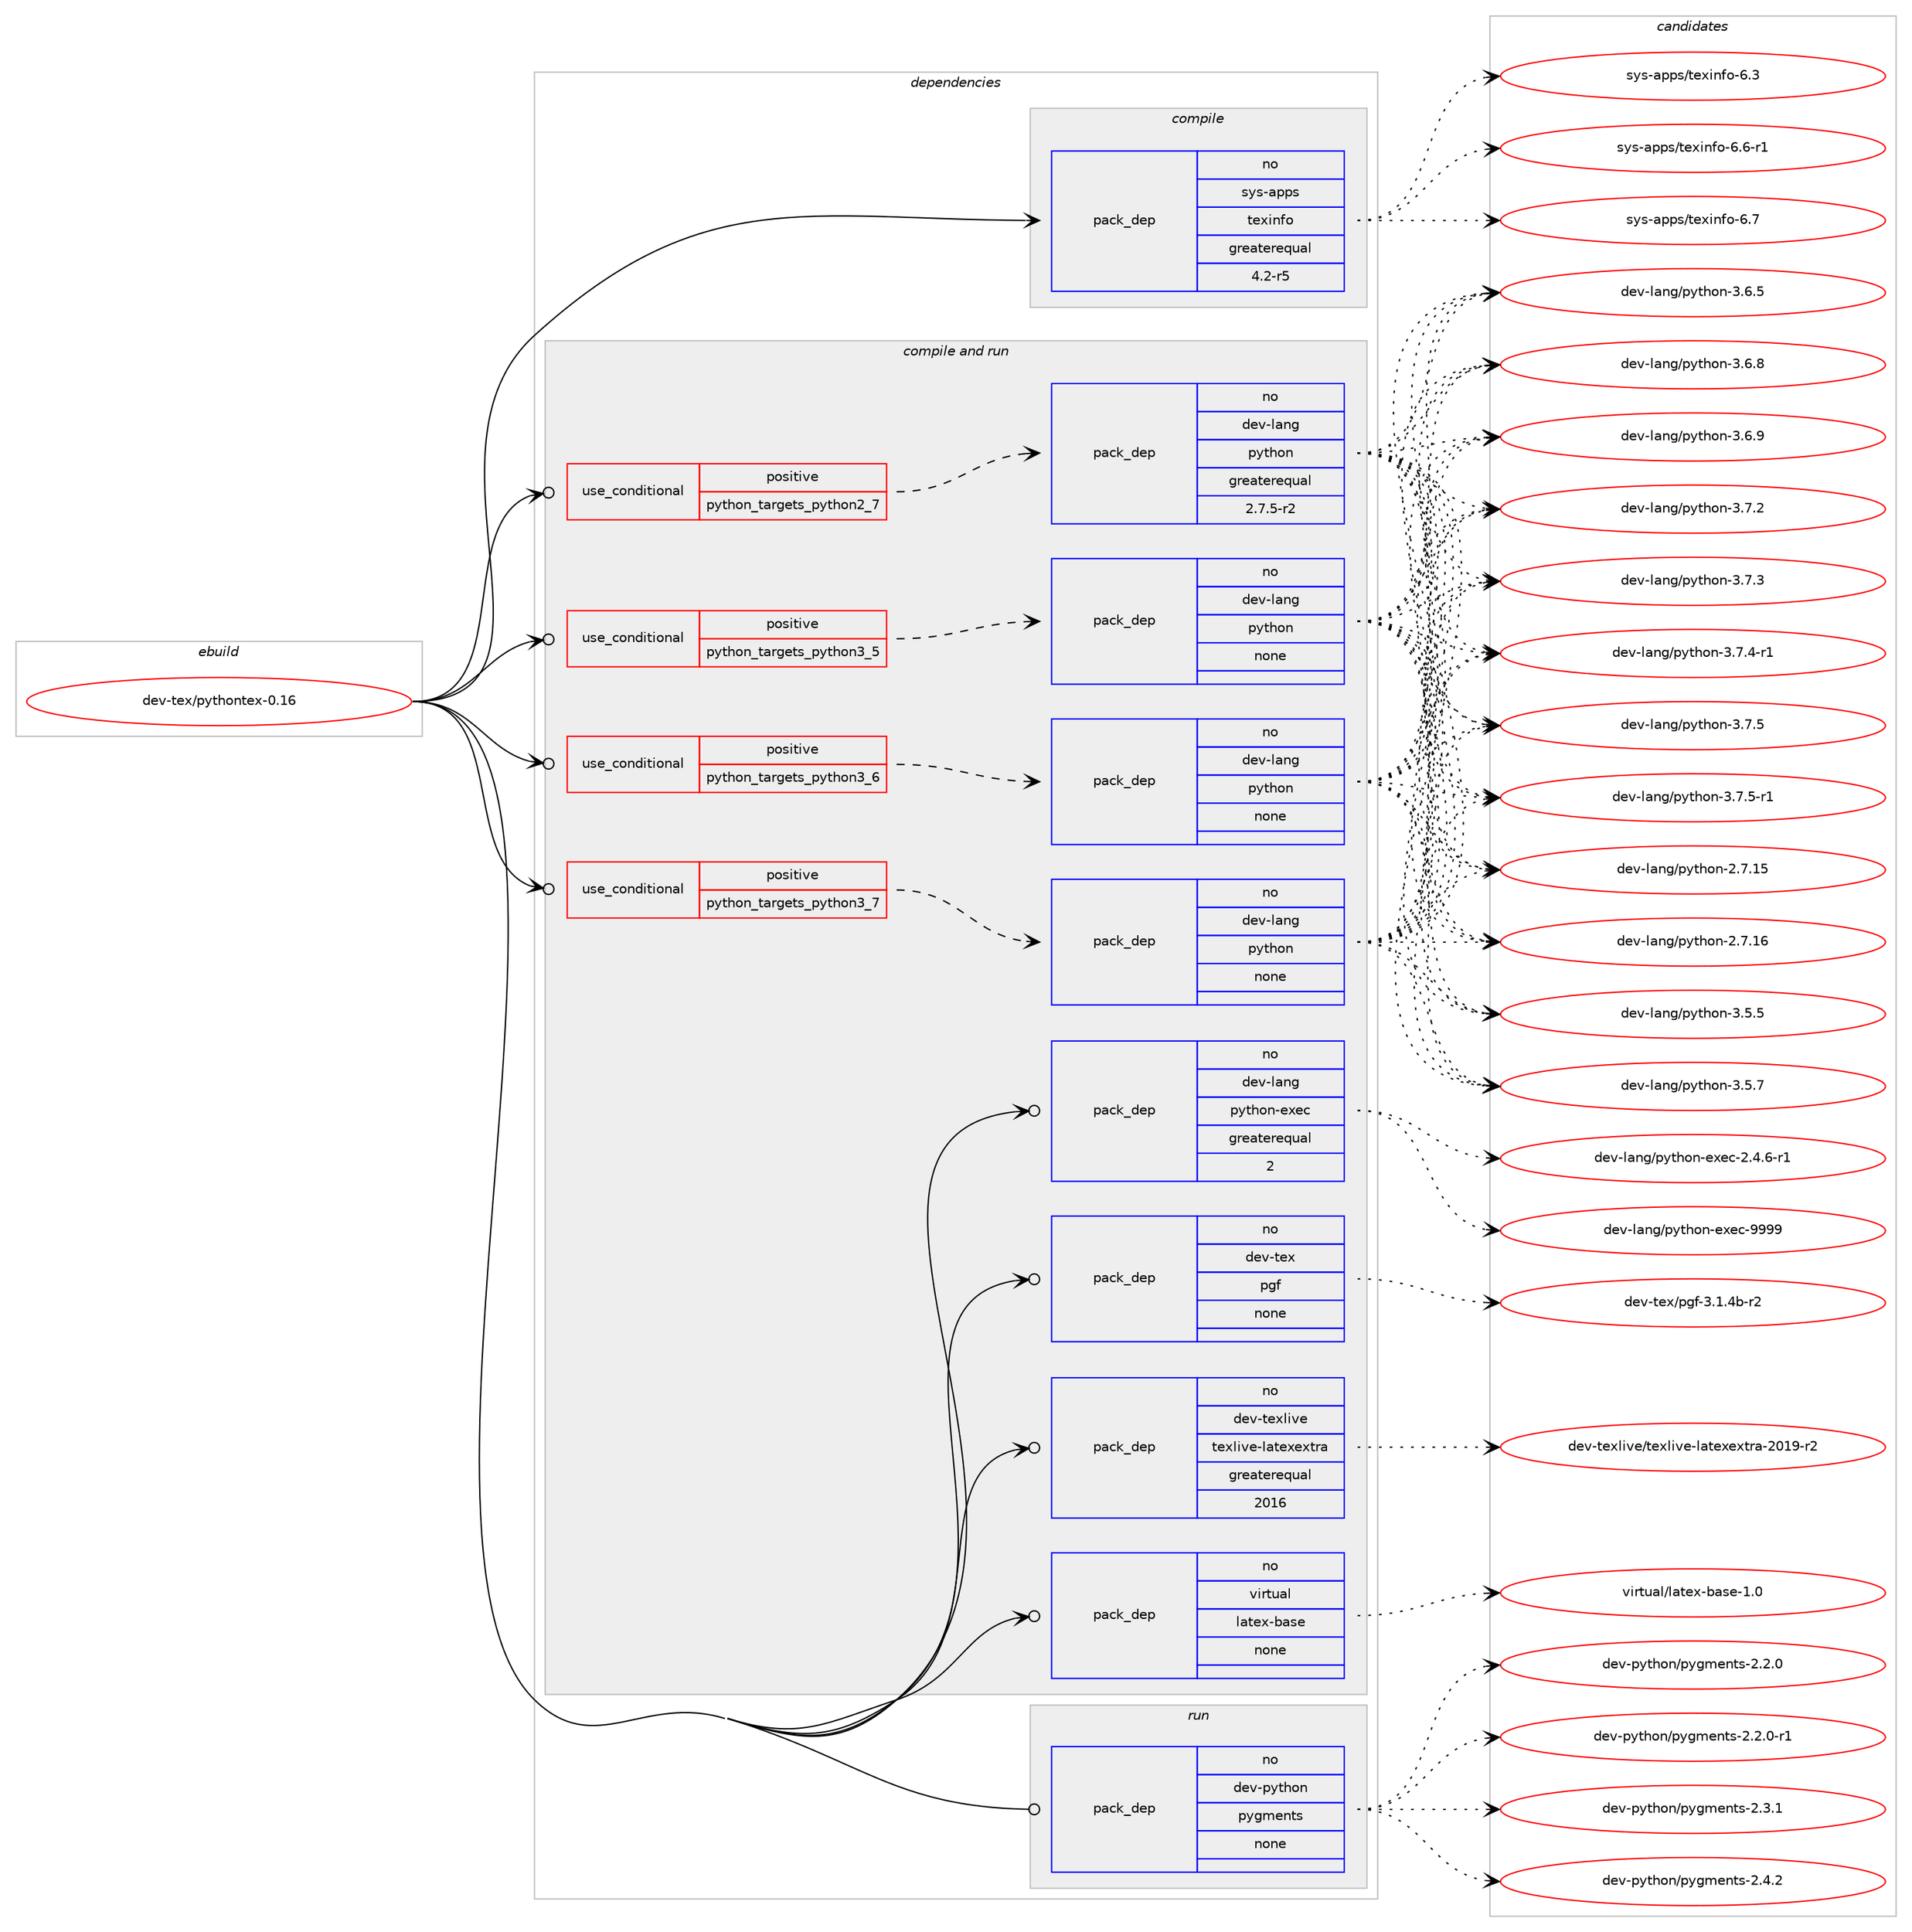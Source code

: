 digraph prolog {

# *************
# Graph options
# *************

newrank=true;
concentrate=true;
compound=true;
graph [rankdir=LR,fontname=Helvetica,fontsize=10,ranksep=1.5];#, ranksep=2.5, nodesep=0.2];
edge  [arrowhead=vee];
node  [fontname=Helvetica,fontsize=10];

# **********
# The ebuild
# **********

subgraph cluster_leftcol {
color=gray;
rank=same;
label=<<i>ebuild</i>>;
id [label="dev-tex/pythontex-0.16", color=red, width=4, href="../dev-tex/pythontex-0.16.svg"];
}

# ****************
# The dependencies
# ****************

subgraph cluster_midcol {
color=gray;
label=<<i>dependencies</i>>;
subgraph cluster_compile {
fillcolor="#eeeeee";
style=filled;
label=<<i>compile</i>>;
subgraph pack530867 {
dependency724680 [label=<<TABLE BORDER="0" CELLBORDER="1" CELLSPACING="0" CELLPADDING="4" WIDTH="220"><TR><TD ROWSPAN="6" CELLPADDING="30">pack_dep</TD></TR><TR><TD WIDTH="110">no</TD></TR><TR><TD>sys-apps</TD></TR><TR><TD>texinfo</TD></TR><TR><TD>greaterequal</TD></TR><TR><TD>4.2-r5</TD></TR></TABLE>>, shape=none, color=blue];
}
id:e -> dependency724680:w [weight=20,style="solid",arrowhead="vee"];
}
subgraph cluster_compileandrun {
fillcolor="#eeeeee";
style=filled;
label=<<i>compile and run</i>>;
subgraph cond181728 {
dependency724681 [label=<<TABLE BORDER="0" CELLBORDER="1" CELLSPACING="0" CELLPADDING="4"><TR><TD ROWSPAN="3" CELLPADDING="10">use_conditional</TD></TR><TR><TD>positive</TD></TR><TR><TD>python_targets_python2_7</TD></TR></TABLE>>, shape=none, color=red];
subgraph pack530868 {
dependency724682 [label=<<TABLE BORDER="0" CELLBORDER="1" CELLSPACING="0" CELLPADDING="4" WIDTH="220"><TR><TD ROWSPAN="6" CELLPADDING="30">pack_dep</TD></TR><TR><TD WIDTH="110">no</TD></TR><TR><TD>dev-lang</TD></TR><TR><TD>python</TD></TR><TR><TD>greaterequal</TD></TR><TR><TD>2.7.5-r2</TD></TR></TABLE>>, shape=none, color=blue];
}
dependency724681:e -> dependency724682:w [weight=20,style="dashed",arrowhead="vee"];
}
id:e -> dependency724681:w [weight=20,style="solid",arrowhead="odotvee"];
subgraph cond181729 {
dependency724683 [label=<<TABLE BORDER="0" CELLBORDER="1" CELLSPACING="0" CELLPADDING="4"><TR><TD ROWSPAN="3" CELLPADDING="10">use_conditional</TD></TR><TR><TD>positive</TD></TR><TR><TD>python_targets_python3_5</TD></TR></TABLE>>, shape=none, color=red];
subgraph pack530869 {
dependency724684 [label=<<TABLE BORDER="0" CELLBORDER="1" CELLSPACING="0" CELLPADDING="4" WIDTH="220"><TR><TD ROWSPAN="6" CELLPADDING="30">pack_dep</TD></TR><TR><TD WIDTH="110">no</TD></TR><TR><TD>dev-lang</TD></TR><TR><TD>python</TD></TR><TR><TD>none</TD></TR><TR><TD></TD></TR></TABLE>>, shape=none, color=blue];
}
dependency724683:e -> dependency724684:w [weight=20,style="dashed",arrowhead="vee"];
}
id:e -> dependency724683:w [weight=20,style="solid",arrowhead="odotvee"];
subgraph cond181730 {
dependency724685 [label=<<TABLE BORDER="0" CELLBORDER="1" CELLSPACING="0" CELLPADDING="4"><TR><TD ROWSPAN="3" CELLPADDING="10">use_conditional</TD></TR><TR><TD>positive</TD></TR><TR><TD>python_targets_python3_6</TD></TR></TABLE>>, shape=none, color=red];
subgraph pack530870 {
dependency724686 [label=<<TABLE BORDER="0" CELLBORDER="1" CELLSPACING="0" CELLPADDING="4" WIDTH="220"><TR><TD ROWSPAN="6" CELLPADDING="30">pack_dep</TD></TR><TR><TD WIDTH="110">no</TD></TR><TR><TD>dev-lang</TD></TR><TR><TD>python</TD></TR><TR><TD>none</TD></TR><TR><TD></TD></TR></TABLE>>, shape=none, color=blue];
}
dependency724685:e -> dependency724686:w [weight=20,style="dashed",arrowhead="vee"];
}
id:e -> dependency724685:w [weight=20,style="solid",arrowhead="odotvee"];
subgraph cond181731 {
dependency724687 [label=<<TABLE BORDER="0" CELLBORDER="1" CELLSPACING="0" CELLPADDING="4"><TR><TD ROWSPAN="3" CELLPADDING="10">use_conditional</TD></TR><TR><TD>positive</TD></TR><TR><TD>python_targets_python3_7</TD></TR></TABLE>>, shape=none, color=red];
subgraph pack530871 {
dependency724688 [label=<<TABLE BORDER="0" CELLBORDER="1" CELLSPACING="0" CELLPADDING="4" WIDTH="220"><TR><TD ROWSPAN="6" CELLPADDING="30">pack_dep</TD></TR><TR><TD WIDTH="110">no</TD></TR><TR><TD>dev-lang</TD></TR><TR><TD>python</TD></TR><TR><TD>none</TD></TR><TR><TD></TD></TR></TABLE>>, shape=none, color=blue];
}
dependency724687:e -> dependency724688:w [weight=20,style="dashed",arrowhead="vee"];
}
id:e -> dependency724687:w [weight=20,style="solid",arrowhead="odotvee"];
subgraph pack530872 {
dependency724689 [label=<<TABLE BORDER="0" CELLBORDER="1" CELLSPACING="0" CELLPADDING="4" WIDTH="220"><TR><TD ROWSPAN="6" CELLPADDING="30">pack_dep</TD></TR><TR><TD WIDTH="110">no</TD></TR><TR><TD>dev-lang</TD></TR><TR><TD>python-exec</TD></TR><TR><TD>greaterequal</TD></TR><TR><TD>2</TD></TR></TABLE>>, shape=none, color=blue];
}
id:e -> dependency724689:w [weight=20,style="solid",arrowhead="odotvee"];
subgraph pack530873 {
dependency724690 [label=<<TABLE BORDER="0" CELLBORDER="1" CELLSPACING="0" CELLPADDING="4" WIDTH="220"><TR><TD ROWSPAN="6" CELLPADDING="30">pack_dep</TD></TR><TR><TD WIDTH="110">no</TD></TR><TR><TD>dev-tex</TD></TR><TR><TD>pgf</TD></TR><TR><TD>none</TD></TR><TR><TD></TD></TR></TABLE>>, shape=none, color=blue];
}
id:e -> dependency724690:w [weight=20,style="solid",arrowhead="odotvee"];
subgraph pack530874 {
dependency724691 [label=<<TABLE BORDER="0" CELLBORDER="1" CELLSPACING="0" CELLPADDING="4" WIDTH="220"><TR><TD ROWSPAN="6" CELLPADDING="30">pack_dep</TD></TR><TR><TD WIDTH="110">no</TD></TR><TR><TD>dev-texlive</TD></TR><TR><TD>texlive-latexextra</TD></TR><TR><TD>greaterequal</TD></TR><TR><TD>2016</TD></TR></TABLE>>, shape=none, color=blue];
}
id:e -> dependency724691:w [weight=20,style="solid",arrowhead="odotvee"];
subgraph pack530875 {
dependency724692 [label=<<TABLE BORDER="0" CELLBORDER="1" CELLSPACING="0" CELLPADDING="4" WIDTH="220"><TR><TD ROWSPAN="6" CELLPADDING="30">pack_dep</TD></TR><TR><TD WIDTH="110">no</TD></TR><TR><TD>virtual</TD></TR><TR><TD>latex-base</TD></TR><TR><TD>none</TD></TR><TR><TD></TD></TR></TABLE>>, shape=none, color=blue];
}
id:e -> dependency724692:w [weight=20,style="solid",arrowhead="odotvee"];
}
subgraph cluster_run {
fillcolor="#eeeeee";
style=filled;
label=<<i>run</i>>;
subgraph pack530876 {
dependency724693 [label=<<TABLE BORDER="0" CELLBORDER="1" CELLSPACING="0" CELLPADDING="4" WIDTH="220"><TR><TD ROWSPAN="6" CELLPADDING="30">pack_dep</TD></TR><TR><TD WIDTH="110">no</TD></TR><TR><TD>dev-python</TD></TR><TR><TD>pygments</TD></TR><TR><TD>none</TD></TR><TR><TD></TD></TR></TABLE>>, shape=none, color=blue];
}
id:e -> dependency724693:w [weight=20,style="solid",arrowhead="odot"];
}
}

# **************
# The candidates
# **************

subgraph cluster_choices {
rank=same;
color=gray;
label=<<i>candidates</i>>;

subgraph choice530867 {
color=black;
nodesep=1;
choice11512111545971121121154711610112010511010211145544651 [label="sys-apps/texinfo-6.3", color=red, width=4,href="../sys-apps/texinfo-6.3.svg"];
choice115121115459711211211547116101120105110102111455446544511449 [label="sys-apps/texinfo-6.6-r1", color=red, width=4,href="../sys-apps/texinfo-6.6-r1.svg"];
choice11512111545971121121154711610112010511010211145544655 [label="sys-apps/texinfo-6.7", color=red, width=4,href="../sys-apps/texinfo-6.7.svg"];
dependency724680:e -> choice11512111545971121121154711610112010511010211145544651:w [style=dotted,weight="100"];
dependency724680:e -> choice115121115459711211211547116101120105110102111455446544511449:w [style=dotted,weight="100"];
dependency724680:e -> choice11512111545971121121154711610112010511010211145544655:w [style=dotted,weight="100"];
}
subgraph choice530868 {
color=black;
nodesep=1;
choice10010111845108971101034711212111610411111045504655464953 [label="dev-lang/python-2.7.15", color=red, width=4,href="../dev-lang/python-2.7.15.svg"];
choice10010111845108971101034711212111610411111045504655464954 [label="dev-lang/python-2.7.16", color=red, width=4,href="../dev-lang/python-2.7.16.svg"];
choice100101118451089711010347112121116104111110455146534653 [label="dev-lang/python-3.5.5", color=red, width=4,href="../dev-lang/python-3.5.5.svg"];
choice100101118451089711010347112121116104111110455146534655 [label="dev-lang/python-3.5.7", color=red, width=4,href="../dev-lang/python-3.5.7.svg"];
choice100101118451089711010347112121116104111110455146544653 [label="dev-lang/python-3.6.5", color=red, width=4,href="../dev-lang/python-3.6.5.svg"];
choice100101118451089711010347112121116104111110455146544656 [label="dev-lang/python-3.6.8", color=red, width=4,href="../dev-lang/python-3.6.8.svg"];
choice100101118451089711010347112121116104111110455146544657 [label="dev-lang/python-3.6.9", color=red, width=4,href="../dev-lang/python-3.6.9.svg"];
choice100101118451089711010347112121116104111110455146554650 [label="dev-lang/python-3.7.2", color=red, width=4,href="../dev-lang/python-3.7.2.svg"];
choice100101118451089711010347112121116104111110455146554651 [label="dev-lang/python-3.7.3", color=red, width=4,href="../dev-lang/python-3.7.3.svg"];
choice1001011184510897110103471121211161041111104551465546524511449 [label="dev-lang/python-3.7.4-r1", color=red, width=4,href="../dev-lang/python-3.7.4-r1.svg"];
choice100101118451089711010347112121116104111110455146554653 [label="dev-lang/python-3.7.5", color=red, width=4,href="../dev-lang/python-3.7.5.svg"];
choice1001011184510897110103471121211161041111104551465546534511449 [label="dev-lang/python-3.7.5-r1", color=red, width=4,href="../dev-lang/python-3.7.5-r1.svg"];
dependency724682:e -> choice10010111845108971101034711212111610411111045504655464953:w [style=dotted,weight="100"];
dependency724682:e -> choice10010111845108971101034711212111610411111045504655464954:w [style=dotted,weight="100"];
dependency724682:e -> choice100101118451089711010347112121116104111110455146534653:w [style=dotted,weight="100"];
dependency724682:e -> choice100101118451089711010347112121116104111110455146534655:w [style=dotted,weight="100"];
dependency724682:e -> choice100101118451089711010347112121116104111110455146544653:w [style=dotted,weight="100"];
dependency724682:e -> choice100101118451089711010347112121116104111110455146544656:w [style=dotted,weight="100"];
dependency724682:e -> choice100101118451089711010347112121116104111110455146544657:w [style=dotted,weight="100"];
dependency724682:e -> choice100101118451089711010347112121116104111110455146554650:w [style=dotted,weight="100"];
dependency724682:e -> choice100101118451089711010347112121116104111110455146554651:w [style=dotted,weight="100"];
dependency724682:e -> choice1001011184510897110103471121211161041111104551465546524511449:w [style=dotted,weight="100"];
dependency724682:e -> choice100101118451089711010347112121116104111110455146554653:w [style=dotted,weight="100"];
dependency724682:e -> choice1001011184510897110103471121211161041111104551465546534511449:w [style=dotted,weight="100"];
}
subgraph choice530869 {
color=black;
nodesep=1;
choice10010111845108971101034711212111610411111045504655464953 [label="dev-lang/python-2.7.15", color=red, width=4,href="../dev-lang/python-2.7.15.svg"];
choice10010111845108971101034711212111610411111045504655464954 [label="dev-lang/python-2.7.16", color=red, width=4,href="../dev-lang/python-2.7.16.svg"];
choice100101118451089711010347112121116104111110455146534653 [label="dev-lang/python-3.5.5", color=red, width=4,href="../dev-lang/python-3.5.5.svg"];
choice100101118451089711010347112121116104111110455146534655 [label="dev-lang/python-3.5.7", color=red, width=4,href="../dev-lang/python-3.5.7.svg"];
choice100101118451089711010347112121116104111110455146544653 [label="dev-lang/python-3.6.5", color=red, width=4,href="../dev-lang/python-3.6.5.svg"];
choice100101118451089711010347112121116104111110455146544656 [label="dev-lang/python-3.6.8", color=red, width=4,href="../dev-lang/python-3.6.8.svg"];
choice100101118451089711010347112121116104111110455146544657 [label="dev-lang/python-3.6.9", color=red, width=4,href="../dev-lang/python-3.6.9.svg"];
choice100101118451089711010347112121116104111110455146554650 [label="dev-lang/python-3.7.2", color=red, width=4,href="../dev-lang/python-3.7.2.svg"];
choice100101118451089711010347112121116104111110455146554651 [label="dev-lang/python-3.7.3", color=red, width=4,href="../dev-lang/python-3.7.3.svg"];
choice1001011184510897110103471121211161041111104551465546524511449 [label="dev-lang/python-3.7.4-r1", color=red, width=4,href="../dev-lang/python-3.7.4-r1.svg"];
choice100101118451089711010347112121116104111110455146554653 [label="dev-lang/python-3.7.5", color=red, width=4,href="../dev-lang/python-3.7.5.svg"];
choice1001011184510897110103471121211161041111104551465546534511449 [label="dev-lang/python-3.7.5-r1", color=red, width=4,href="../dev-lang/python-3.7.5-r1.svg"];
dependency724684:e -> choice10010111845108971101034711212111610411111045504655464953:w [style=dotted,weight="100"];
dependency724684:e -> choice10010111845108971101034711212111610411111045504655464954:w [style=dotted,weight="100"];
dependency724684:e -> choice100101118451089711010347112121116104111110455146534653:w [style=dotted,weight="100"];
dependency724684:e -> choice100101118451089711010347112121116104111110455146534655:w [style=dotted,weight="100"];
dependency724684:e -> choice100101118451089711010347112121116104111110455146544653:w [style=dotted,weight="100"];
dependency724684:e -> choice100101118451089711010347112121116104111110455146544656:w [style=dotted,weight="100"];
dependency724684:e -> choice100101118451089711010347112121116104111110455146544657:w [style=dotted,weight="100"];
dependency724684:e -> choice100101118451089711010347112121116104111110455146554650:w [style=dotted,weight="100"];
dependency724684:e -> choice100101118451089711010347112121116104111110455146554651:w [style=dotted,weight="100"];
dependency724684:e -> choice1001011184510897110103471121211161041111104551465546524511449:w [style=dotted,weight="100"];
dependency724684:e -> choice100101118451089711010347112121116104111110455146554653:w [style=dotted,weight="100"];
dependency724684:e -> choice1001011184510897110103471121211161041111104551465546534511449:w [style=dotted,weight="100"];
}
subgraph choice530870 {
color=black;
nodesep=1;
choice10010111845108971101034711212111610411111045504655464953 [label="dev-lang/python-2.7.15", color=red, width=4,href="../dev-lang/python-2.7.15.svg"];
choice10010111845108971101034711212111610411111045504655464954 [label="dev-lang/python-2.7.16", color=red, width=4,href="../dev-lang/python-2.7.16.svg"];
choice100101118451089711010347112121116104111110455146534653 [label="dev-lang/python-3.5.5", color=red, width=4,href="../dev-lang/python-3.5.5.svg"];
choice100101118451089711010347112121116104111110455146534655 [label="dev-lang/python-3.5.7", color=red, width=4,href="../dev-lang/python-3.5.7.svg"];
choice100101118451089711010347112121116104111110455146544653 [label="dev-lang/python-3.6.5", color=red, width=4,href="../dev-lang/python-3.6.5.svg"];
choice100101118451089711010347112121116104111110455146544656 [label="dev-lang/python-3.6.8", color=red, width=4,href="../dev-lang/python-3.6.8.svg"];
choice100101118451089711010347112121116104111110455146544657 [label="dev-lang/python-3.6.9", color=red, width=4,href="../dev-lang/python-3.6.9.svg"];
choice100101118451089711010347112121116104111110455146554650 [label="dev-lang/python-3.7.2", color=red, width=4,href="../dev-lang/python-3.7.2.svg"];
choice100101118451089711010347112121116104111110455146554651 [label="dev-lang/python-3.7.3", color=red, width=4,href="../dev-lang/python-3.7.3.svg"];
choice1001011184510897110103471121211161041111104551465546524511449 [label="dev-lang/python-3.7.4-r1", color=red, width=4,href="../dev-lang/python-3.7.4-r1.svg"];
choice100101118451089711010347112121116104111110455146554653 [label="dev-lang/python-3.7.5", color=red, width=4,href="../dev-lang/python-3.7.5.svg"];
choice1001011184510897110103471121211161041111104551465546534511449 [label="dev-lang/python-3.7.5-r1", color=red, width=4,href="../dev-lang/python-3.7.5-r1.svg"];
dependency724686:e -> choice10010111845108971101034711212111610411111045504655464953:w [style=dotted,weight="100"];
dependency724686:e -> choice10010111845108971101034711212111610411111045504655464954:w [style=dotted,weight="100"];
dependency724686:e -> choice100101118451089711010347112121116104111110455146534653:w [style=dotted,weight="100"];
dependency724686:e -> choice100101118451089711010347112121116104111110455146534655:w [style=dotted,weight="100"];
dependency724686:e -> choice100101118451089711010347112121116104111110455146544653:w [style=dotted,weight="100"];
dependency724686:e -> choice100101118451089711010347112121116104111110455146544656:w [style=dotted,weight="100"];
dependency724686:e -> choice100101118451089711010347112121116104111110455146544657:w [style=dotted,weight="100"];
dependency724686:e -> choice100101118451089711010347112121116104111110455146554650:w [style=dotted,weight="100"];
dependency724686:e -> choice100101118451089711010347112121116104111110455146554651:w [style=dotted,weight="100"];
dependency724686:e -> choice1001011184510897110103471121211161041111104551465546524511449:w [style=dotted,weight="100"];
dependency724686:e -> choice100101118451089711010347112121116104111110455146554653:w [style=dotted,weight="100"];
dependency724686:e -> choice1001011184510897110103471121211161041111104551465546534511449:w [style=dotted,weight="100"];
}
subgraph choice530871 {
color=black;
nodesep=1;
choice10010111845108971101034711212111610411111045504655464953 [label="dev-lang/python-2.7.15", color=red, width=4,href="../dev-lang/python-2.7.15.svg"];
choice10010111845108971101034711212111610411111045504655464954 [label="dev-lang/python-2.7.16", color=red, width=4,href="../dev-lang/python-2.7.16.svg"];
choice100101118451089711010347112121116104111110455146534653 [label="dev-lang/python-3.5.5", color=red, width=4,href="../dev-lang/python-3.5.5.svg"];
choice100101118451089711010347112121116104111110455146534655 [label="dev-lang/python-3.5.7", color=red, width=4,href="../dev-lang/python-3.5.7.svg"];
choice100101118451089711010347112121116104111110455146544653 [label="dev-lang/python-3.6.5", color=red, width=4,href="../dev-lang/python-3.6.5.svg"];
choice100101118451089711010347112121116104111110455146544656 [label="dev-lang/python-3.6.8", color=red, width=4,href="../dev-lang/python-3.6.8.svg"];
choice100101118451089711010347112121116104111110455146544657 [label="dev-lang/python-3.6.9", color=red, width=4,href="../dev-lang/python-3.6.9.svg"];
choice100101118451089711010347112121116104111110455146554650 [label="dev-lang/python-3.7.2", color=red, width=4,href="../dev-lang/python-3.7.2.svg"];
choice100101118451089711010347112121116104111110455146554651 [label="dev-lang/python-3.7.3", color=red, width=4,href="../dev-lang/python-3.7.3.svg"];
choice1001011184510897110103471121211161041111104551465546524511449 [label="dev-lang/python-3.7.4-r1", color=red, width=4,href="../dev-lang/python-3.7.4-r1.svg"];
choice100101118451089711010347112121116104111110455146554653 [label="dev-lang/python-3.7.5", color=red, width=4,href="../dev-lang/python-3.7.5.svg"];
choice1001011184510897110103471121211161041111104551465546534511449 [label="dev-lang/python-3.7.5-r1", color=red, width=4,href="../dev-lang/python-3.7.5-r1.svg"];
dependency724688:e -> choice10010111845108971101034711212111610411111045504655464953:w [style=dotted,weight="100"];
dependency724688:e -> choice10010111845108971101034711212111610411111045504655464954:w [style=dotted,weight="100"];
dependency724688:e -> choice100101118451089711010347112121116104111110455146534653:w [style=dotted,weight="100"];
dependency724688:e -> choice100101118451089711010347112121116104111110455146534655:w [style=dotted,weight="100"];
dependency724688:e -> choice100101118451089711010347112121116104111110455146544653:w [style=dotted,weight="100"];
dependency724688:e -> choice100101118451089711010347112121116104111110455146544656:w [style=dotted,weight="100"];
dependency724688:e -> choice100101118451089711010347112121116104111110455146544657:w [style=dotted,weight="100"];
dependency724688:e -> choice100101118451089711010347112121116104111110455146554650:w [style=dotted,weight="100"];
dependency724688:e -> choice100101118451089711010347112121116104111110455146554651:w [style=dotted,weight="100"];
dependency724688:e -> choice1001011184510897110103471121211161041111104551465546524511449:w [style=dotted,weight="100"];
dependency724688:e -> choice100101118451089711010347112121116104111110455146554653:w [style=dotted,weight="100"];
dependency724688:e -> choice1001011184510897110103471121211161041111104551465546534511449:w [style=dotted,weight="100"];
}
subgraph choice530872 {
color=black;
nodesep=1;
choice10010111845108971101034711212111610411111045101120101994550465246544511449 [label="dev-lang/python-exec-2.4.6-r1", color=red, width=4,href="../dev-lang/python-exec-2.4.6-r1.svg"];
choice10010111845108971101034711212111610411111045101120101994557575757 [label="dev-lang/python-exec-9999", color=red, width=4,href="../dev-lang/python-exec-9999.svg"];
dependency724689:e -> choice10010111845108971101034711212111610411111045101120101994550465246544511449:w [style=dotted,weight="100"];
dependency724689:e -> choice10010111845108971101034711212111610411111045101120101994557575757:w [style=dotted,weight="100"];
}
subgraph choice530873 {
color=black;
nodesep=1;
choice1001011184511610112047112103102455146494652984511450 [label="dev-tex/pgf-3.1.4b-r2", color=red, width=4,href="../dev-tex/pgf-3.1.4b-r2.svg"];
dependency724690:e -> choice1001011184511610112047112103102455146494652984511450:w [style=dotted,weight="100"];
}
subgraph choice530874 {
color=black;
nodesep=1;
choice100101118451161011201081051181014711610112010810511810145108971161011201011201161149745504849574511450 [label="dev-texlive/texlive-latexextra-2019-r2", color=red, width=4,href="../dev-texlive/texlive-latexextra-2019-r2.svg"];
dependency724691:e -> choice100101118451161011201081051181014711610112010810511810145108971161011201011201161149745504849574511450:w [style=dotted,weight="100"];
}
subgraph choice530875 {
color=black;
nodesep=1;
choice11810511411611797108471089711610112045989711510145494648 [label="virtual/latex-base-1.0", color=red, width=4,href="../virtual/latex-base-1.0.svg"];
dependency724692:e -> choice11810511411611797108471089711610112045989711510145494648:w [style=dotted,weight="100"];
}
subgraph choice530876 {
color=black;
nodesep=1;
choice1001011184511212111610411111047112121103109101110116115455046504648 [label="dev-python/pygments-2.2.0", color=red, width=4,href="../dev-python/pygments-2.2.0.svg"];
choice10010111845112121116104111110471121211031091011101161154550465046484511449 [label="dev-python/pygments-2.2.0-r1", color=red, width=4,href="../dev-python/pygments-2.2.0-r1.svg"];
choice1001011184511212111610411111047112121103109101110116115455046514649 [label="dev-python/pygments-2.3.1", color=red, width=4,href="../dev-python/pygments-2.3.1.svg"];
choice1001011184511212111610411111047112121103109101110116115455046524650 [label="dev-python/pygments-2.4.2", color=red, width=4,href="../dev-python/pygments-2.4.2.svg"];
dependency724693:e -> choice1001011184511212111610411111047112121103109101110116115455046504648:w [style=dotted,weight="100"];
dependency724693:e -> choice10010111845112121116104111110471121211031091011101161154550465046484511449:w [style=dotted,weight="100"];
dependency724693:e -> choice1001011184511212111610411111047112121103109101110116115455046514649:w [style=dotted,weight="100"];
dependency724693:e -> choice1001011184511212111610411111047112121103109101110116115455046524650:w [style=dotted,weight="100"];
}
}

}

